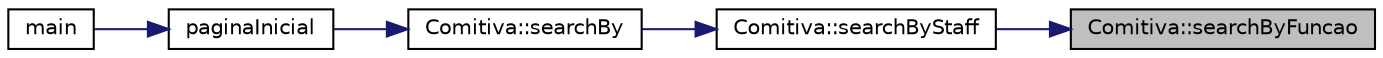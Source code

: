 digraph "Comitiva::searchByFuncao"
{
 // LATEX_PDF_SIZE
  edge [fontname="Helvetica",fontsize="10",labelfontname="Helvetica",labelfontsize="10"];
  node [fontname="Helvetica",fontsize="10",shape=record];
  rankdir="RL";
  Node1 [label="Comitiva::searchByFuncao",height=0.2,width=0.4,color="black", fillcolor="grey75", style="filled", fontcolor="black",tooltip="Mostra todos os elementos com uma função específica de um vetor de membros de staff passado como argu..."];
  Node1 -> Node2 [dir="back",color="midnightblue",fontsize="10",style="solid",fontname="Helvetica"];
  Node2 [label="Comitiva::searchByStaff",height=0.2,width=0.4,color="black", fillcolor="white", style="filled",URL="$class_comitiva.html#aa6065a7552cb9f1bd97535aa9558b636",tooltip="Menu para procura por membros do Staff."];
  Node2 -> Node3 [dir="back",color="midnightblue",fontsize="10",style="solid",fontname="Helvetica"];
  Node3 [label="Comitiva::searchBy",height=0.2,width=0.4,color="black", fillcolor="white", style="filled",URL="$class_comitiva.html#a2c0ae448510e58a00b1ee64d9948b383",tooltip="Apenas chama a função de pesquisa que o utilizador escolher."];
  Node3 -> Node4 [dir="back",color="midnightblue",fontsize="10",style="solid",fontname="Helvetica"];
  Node4 [label="paginaInicial",height=0.2,width=0.4,color="black", fillcolor="white", style="filled",URL="$menu_8h.html#a96dac07912e4edb4cb4e758e0130cf0d",tooltip="Esta função é o página inicial do programa. Todos os objetivos do projeto se fazem dentro desta funçã..."];
  Node4 -> Node5 [dir="back",color="midnightblue",fontsize="10",style="solid",fontname="Helvetica"];
  Node5 [label="main",height=0.2,width=0.4,color="black", fillcolor="white", style="filled",URL="$main_8cpp.html#ae66f6b31b5ad750f1fe042a706a4e3d4",tooltip=" "];
}

